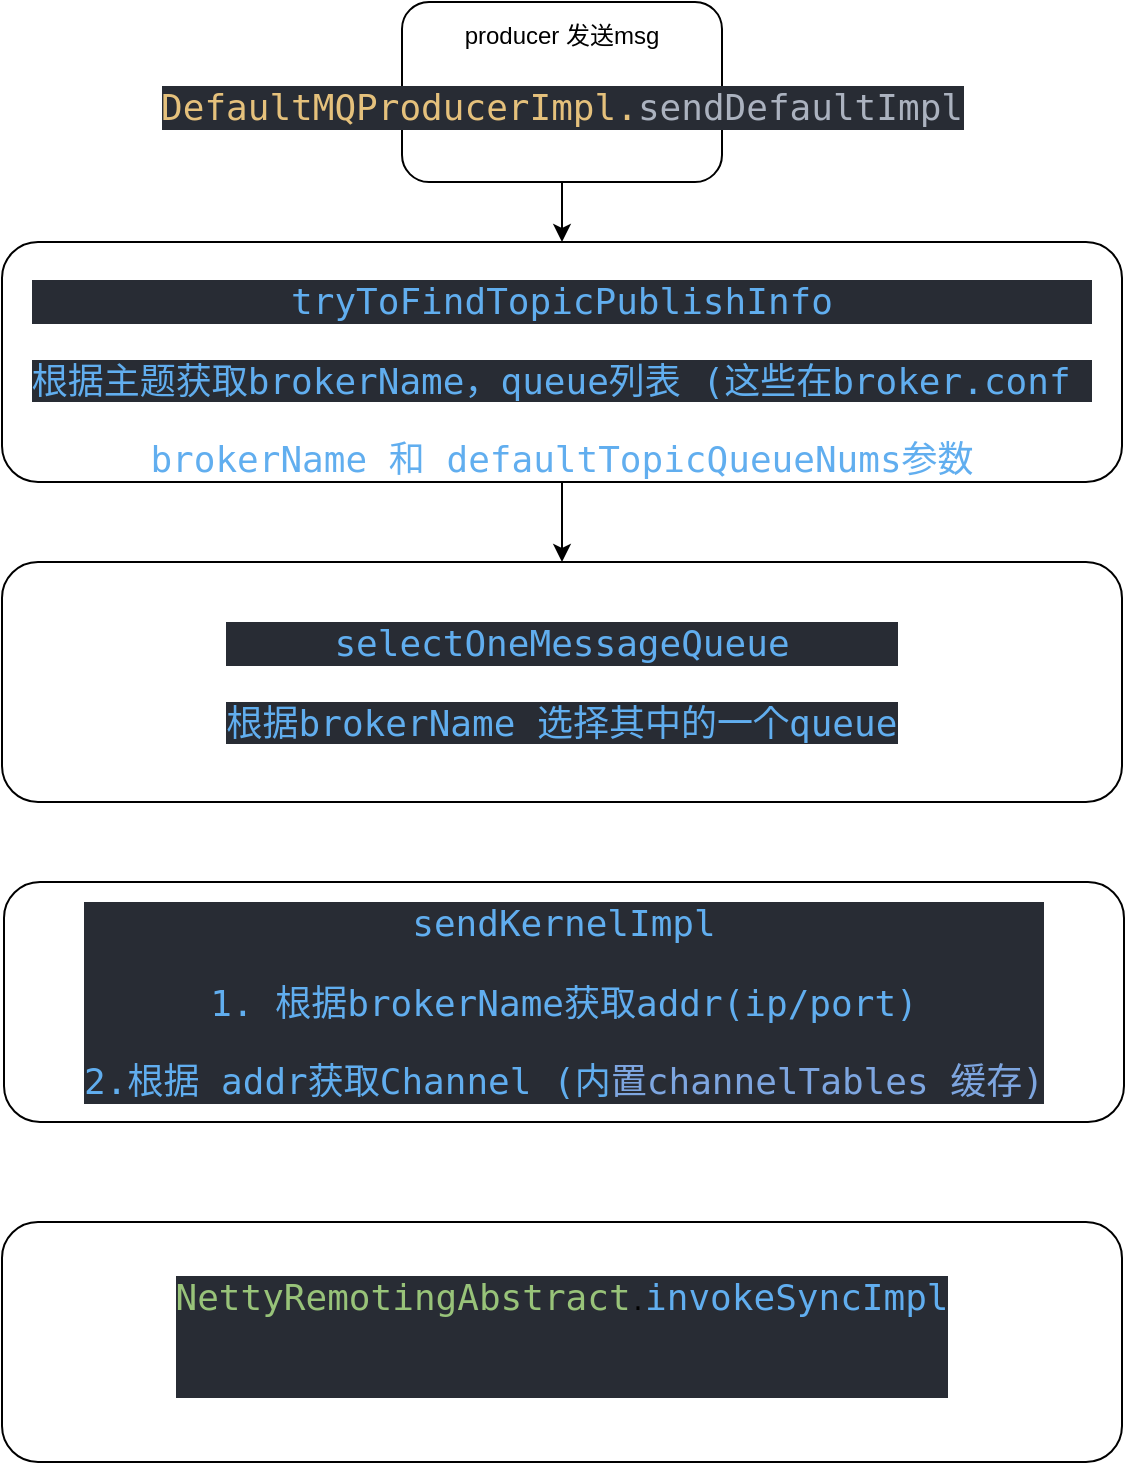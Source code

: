 <mxfile version="19.0.0" type="device"><diagram id="1pvDx1HIqa88NMxBgKeG" name="第 1 页"><mxGraphModel dx="1773" dy="587" grid="1" gridSize="10" guides="1" tooltips="1" connect="1" arrows="1" fold="1" page="1" pageScale="1" pageWidth="827" pageHeight="1169" math="0" shadow="0"><root><mxCell id="0"/><mxCell id="1" parent="0"/><mxCell id="0kKe7ZsDGHsSkhxr3QcR-6" style="edgeStyle=orthogonalEdgeStyle;rounded=0;orthogonalLoop=1;jettySize=auto;html=1;exitX=0.5;exitY=1;exitDx=0;exitDy=0;entryX=0.5;entryY=0;entryDx=0;entryDy=0;" edge="1" parent="1" source="0kKe7ZsDGHsSkhxr3QcR-1" target="0kKe7ZsDGHsSkhxr3QcR-3"><mxGeometry relative="1" as="geometry"/></mxCell><mxCell id="0kKe7ZsDGHsSkhxr3QcR-1" value="producer 发送msg&lt;br&gt;&lt;pre style=&quot;background-color:#282c34;color:#abb2bf;font-family:'Menlo',monospace;font-size:13.5pt;&quot;&gt;&lt;span style=&quot;color:#e5c17c;&quot;&gt;DefaultMQProducerImpl.&lt;/span&gt;sendDefaultImpl&lt;/pre&gt;" style="rounded=1;whiteSpace=wrap;html=1;" vertex="1" parent="1"><mxGeometry x="110" y="160" width="160" height="90" as="geometry"/></mxCell><mxCell id="0kKe7ZsDGHsSkhxr3QcR-7" style="edgeStyle=orthogonalEdgeStyle;rounded=0;orthogonalLoop=1;jettySize=auto;html=1;exitX=0.5;exitY=1;exitDx=0;exitDy=0;" edge="1" parent="1" source="0kKe7ZsDGHsSkhxr3QcR-3"><mxGeometry relative="1" as="geometry"><mxPoint x="190" y="440" as="targetPoint"/></mxGeometry></mxCell><mxCell id="0kKe7ZsDGHsSkhxr3QcR-3" value="&lt;pre style=&quot;background-color:#282c34;color:#abb2bf;font-family:'Menlo',monospace;font-size:13.5pt;&quot;&gt;&lt;span style=&quot;color:#61aeef;&quot;&gt;tryToFindTopicPublishInfo&lt;/span&gt;&lt;/pre&gt;&lt;pre style=&quot;background-color:#282c34;color:#abb2bf;font-family:'Menlo',monospace;font-size:13.5pt;&quot;&gt;&lt;span style=&quot;color:#61aeef;&quot;&gt;根据主题获取brokerName，queue列表 (这些在broker.conf &lt;/span&gt;&lt;/pre&gt;&lt;font face=&quot;Menlo, monospace&quot; color=&quot;#61aeef&quot;&gt;&lt;span style=&quot;font-size: 18px;&quot;&gt;brokerName 和&amp;nbsp;defaultTopicQueueNums参数&lt;/span&gt;&lt;/font&gt;" style="rounded=1;whiteSpace=wrap;html=1;" vertex="1" parent="1"><mxGeometry x="-90" y="280" width="560" height="120" as="geometry"/></mxCell><mxCell id="0kKe7ZsDGHsSkhxr3QcR-8" value="&lt;pre style=&quot;background-color:#282c34;color:#abb2bf;font-family:'Menlo',monospace;font-size:13.5pt;&quot;&gt;&lt;pre style=&quot;font-family: Menlo, monospace; font-size: 13.5pt;&quot;&gt;&lt;span style=&quot;color:#61aeef;&quot;&gt;selectOneMessageQueue&lt;/span&gt;&lt;/pre&gt;&lt;/pre&gt;&lt;pre style=&quot;background-color: rgb(40, 44, 52); font-family: Menlo, monospace; font-size: 13.5pt;&quot;&gt;&lt;font color=&quot;#61aeef&quot;&gt;根据brokerName 选择其中的一个queue&lt;/font&gt;&lt;/pre&gt;" style="rounded=1;whiteSpace=wrap;html=1;" vertex="1" parent="1"><mxGeometry x="-90" y="440" width="560" height="120" as="geometry"/></mxCell><mxCell id="0kKe7ZsDGHsSkhxr3QcR-9" value="&lt;pre style=&quot;background-color: rgb(40, 44, 52); font-size: 18px;&quot;&gt;&lt;pre style=&quot;&quot;&gt;&lt;font face=&quot;Menlo, monospace&quot; color=&quot;#61aeef&quot;&gt;&lt;span style=&quot;font-size: 18px;&quot;&gt;sendKernelImpl&lt;/span&gt;&lt;/font&gt;&lt;/pre&gt;&lt;pre style=&quot;&quot;&gt;&lt;font face=&quot;Menlo, monospace&quot; color=&quot;#61aeef&quot;&gt;&lt;span style=&quot;font-size: 18px;&quot;&gt;1. 根据brokerName获取addr(ip/port)&lt;/span&gt;&lt;/font&gt;&lt;/pre&gt;&lt;pre style=&quot;&quot;&gt;&lt;font style=&quot;font-size: 18px;&quot; face=&quot;Menlo, monospace&quot;&gt;&lt;span style=&quot;font-size: 18px;&quot;&gt;&lt;font style=&quot;font-size: 18px;&quot; color=&quot;#61aeef&quot;&gt;2.根据 addr获取Channel (内&lt;/font&gt;&lt;font style=&quot;font-size: 18px;&quot; color=&quot;#7ea6e0&quot;&gt;置&lt;/font&gt;&lt;/span&gt;&lt;/font&gt;&lt;font style=&quot;font-size: 18px;&quot; color=&quot;#7ea6e0&quot;&gt;channelTables 缓存)&lt;/font&gt;&lt;/pre&gt;&lt;/pre&gt;" style="rounded=1;whiteSpace=wrap;html=1;" vertex="1" parent="1"><mxGeometry x="-89" y="600" width="560" height="120" as="geometry"/></mxCell><mxCell id="0kKe7ZsDGHsSkhxr3QcR-10" value="&lt;pre style=&quot;background-color: rgb(40, 44, 52);&quot;&gt;&lt;pre style=&quot;&quot;&gt;&lt;span style=&quot;color: rgb(152, 195, 121); font-family: Menlo, monospace; font-size: 13.5pt;&quot;&gt;NettyRemotingAbstract&lt;/span&gt;.&lt;font face=&quot;Menlo, monospace&quot; color=&quot;#61aeef&quot;&gt;&lt;span style=&quot;font-size: 18px;&quot;&gt;invokeSyncImpl&lt;/span&gt;&lt;/font&gt;&lt;span style=&quot;font-size: 18px;&quot;&gt;&lt;br&gt;&lt;/span&gt;&lt;/pre&gt;&lt;pre style=&quot;font-size: 18px;&quot;&gt;&lt;br&gt;&lt;/pre&gt;&lt;/pre&gt;" style="rounded=1;whiteSpace=wrap;html=1;" vertex="1" parent="1"><mxGeometry x="-90" y="770" width="560" height="120" as="geometry"/></mxCell></root></mxGraphModel></diagram></mxfile>